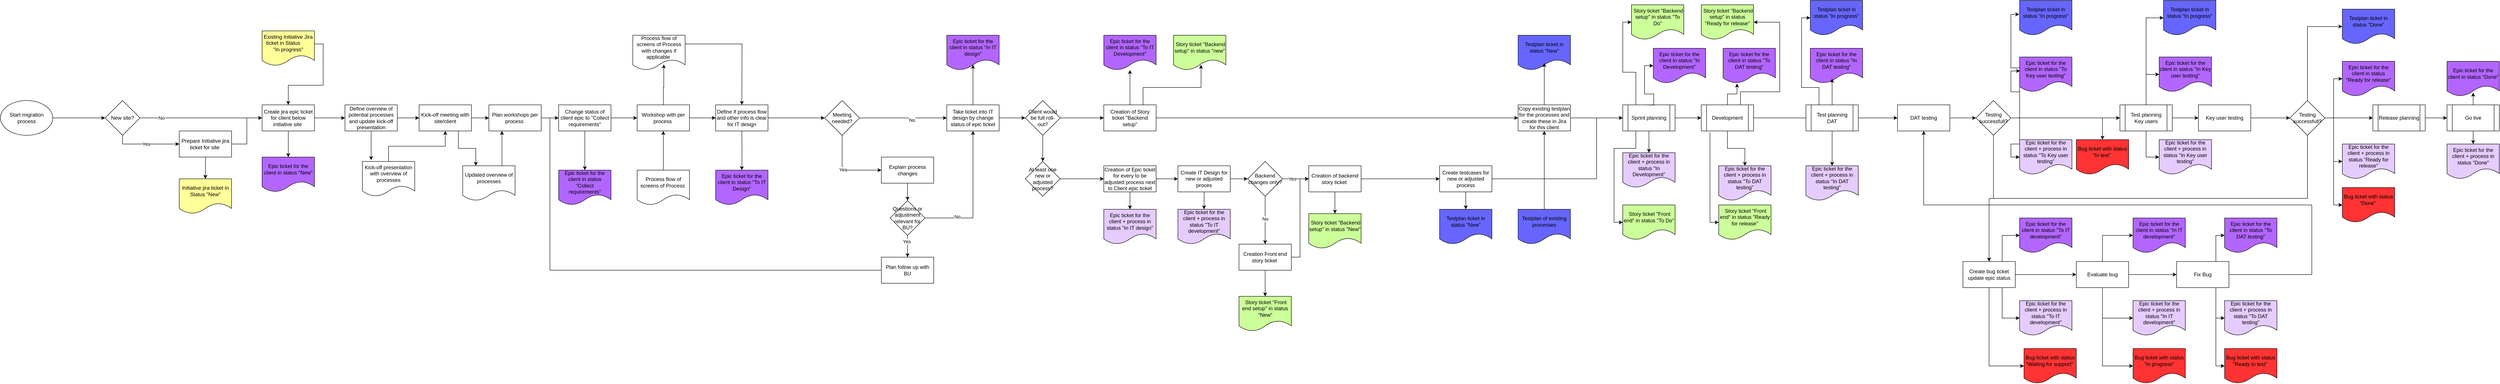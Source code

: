 <mxfile version="26.0.11">
  <diagram name="Pagina-1" id="MSs8Dhvhf93qKQDW9ePJ">
    <mxGraphModel dx="34434" dy="738" grid="1" gridSize="10" guides="1" tooltips="1" connect="1" arrows="1" fold="1" page="1" pageScale="1" pageWidth="33000" pageHeight="46810" math="0" shadow="0">
      <root>
        <mxCell id="0" />
        <mxCell id="1" parent="0" />
        <mxCell id="JK_t3SRdudCWYbcd_Vwk-64" style="edgeStyle=orthogonalEdgeStyle;rounded=0;orthogonalLoop=1;jettySize=auto;html=1;exitX=0.75;exitY=1;exitDx=0;exitDy=0;entryX=0.25;entryY=0;entryDx=0;entryDy=0;" edge="1" parent="1" source="JK_t3SRdudCWYbcd_Vwk-1" target="JK_t3SRdudCWYbcd_Vwk-63">
          <mxGeometry relative="1" as="geometry" />
        </mxCell>
        <mxCell id="JK_t3SRdudCWYbcd_Vwk-66" style="edgeStyle=orthogonalEdgeStyle;rounded=0;orthogonalLoop=1;jettySize=auto;html=1;exitX=1;exitY=0.5;exitDx=0;exitDy=0;entryX=0;entryY=0.5;entryDx=0;entryDy=0;" edge="1" parent="1" source="JK_t3SRdudCWYbcd_Vwk-1" target="JK_t3SRdudCWYbcd_Vwk-62">
          <mxGeometry relative="1" as="geometry" />
        </mxCell>
        <mxCell id="JK_t3SRdudCWYbcd_Vwk-1" value="Kick-off meeting with site/client" style="rounded=0;whiteSpace=wrap;html=1;" vertex="1" parent="1">
          <mxGeometry x="440" y="290" width="120" height="60" as="geometry" />
        </mxCell>
        <mxCell id="JK_t3SRdudCWYbcd_Vwk-15" style="edgeStyle=orthogonalEdgeStyle;rounded=0;orthogonalLoop=1;jettySize=auto;html=1;exitX=0.5;exitY=0;exitDx=0;exitDy=0;" edge="1" parent="1" source="JK_t3SRdudCWYbcd_Vwk-2" target="JK_t3SRdudCWYbcd_Vwk-1">
          <mxGeometry relative="1" as="geometry" />
        </mxCell>
        <mxCell id="JK_t3SRdudCWYbcd_Vwk-2" value="Kick-off presentation with overview of processes" style="shape=document;whiteSpace=wrap;html=1;boundedLbl=1;" vertex="1" parent="1">
          <mxGeometry x="310" y="420" width="120" height="80" as="geometry" />
        </mxCell>
        <mxCell id="JK_t3SRdudCWYbcd_Vwk-78" style="edgeStyle=orthogonalEdgeStyle;rounded=0;orthogonalLoop=1;jettySize=auto;html=1;exitX=1;exitY=0.5;exitDx=0;exitDy=0;entryX=0;entryY=0.5;entryDx=0;entryDy=0;" edge="1" parent="1" source="JK_t3SRdudCWYbcd_Vwk-8">
          <mxGeometry relative="1" as="geometry">
            <mxPoint x="1120" y="320" as="targetPoint" />
          </mxGeometry>
        </mxCell>
        <mxCell id="JK_t3SRdudCWYbcd_Vwk-8" value="Workshop with per process&amp;nbsp;" style="rounded=0;whiteSpace=wrap;html=1;" vertex="1" parent="1">
          <mxGeometry x="940" y="290" width="120" height="60" as="geometry" />
        </mxCell>
        <mxCell id="JK_t3SRdudCWYbcd_Vwk-16" style="edgeStyle=orthogonalEdgeStyle;rounded=0;orthogonalLoop=1;jettySize=auto;html=1;exitX=0.5;exitY=0;exitDx=0;exitDy=0;entryX=0.5;entryY=1;entryDx=0;entryDy=0;" edge="1" parent="1" source="JK_t3SRdudCWYbcd_Vwk-13" target="JK_t3SRdudCWYbcd_Vwk-8">
          <mxGeometry relative="1" as="geometry">
            <mxPoint x="1040" y="450" as="targetPoint" />
          </mxGeometry>
        </mxCell>
        <mxCell id="JK_t3SRdudCWYbcd_Vwk-13" value="Process flow of screens of Process&amp;nbsp;" style="shape=document;whiteSpace=wrap;html=1;boundedLbl=1;" vertex="1" parent="1">
          <mxGeometry x="940" y="440" width="120" height="80" as="geometry" />
        </mxCell>
        <mxCell id="JK_t3SRdudCWYbcd_Vwk-269" value="" style="edgeStyle=orthogonalEdgeStyle;rounded=0;orthogonalLoop=1;jettySize=auto;html=1;" edge="1" parent="1" source="JK_t3SRdudCWYbcd_Vwk-18">
          <mxGeometry relative="1" as="geometry">
            <mxPoint x="-50" y="380" as="targetPoint" />
          </mxGeometry>
        </mxCell>
        <mxCell id="JK_t3SRdudCWYbcd_Vwk-271" value="" style="edgeStyle=orthogonalEdgeStyle;rounded=0;orthogonalLoop=1;jettySize=auto;html=1;" edge="1" parent="1" source="JK_t3SRdudCWYbcd_Vwk-18">
          <mxGeometry relative="1" as="geometry">
            <mxPoint x="-50" y="380" as="targetPoint" />
          </mxGeometry>
        </mxCell>
        <mxCell id="JK_t3SRdudCWYbcd_Vwk-21" style="edgeStyle=orthogonalEdgeStyle;rounded=0;orthogonalLoop=1;jettySize=auto;html=1;exitX=0.5;exitY=1;exitDx=0;exitDy=0;entryX=0.5;entryY=0;entryDx=0;entryDy=0;" edge="1" parent="1" source="JK_t3SRdudCWYbcd_Vwk-20" target="JK_t3SRdudCWYbcd_Vwk-18">
          <mxGeometry relative="1" as="geometry" />
        </mxCell>
        <mxCell id="JK_t3SRdudCWYbcd_Vwk-59" style="edgeStyle=orthogonalEdgeStyle;rounded=0;orthogonalLoop=1;jettySize=auto;html=1;exitX=1;exitY=0.5;exitDx=0;exitDy=0;entryX=0;entryY=0.5;entryDx=0;entryDy=0;" edge="1" parent="1" source="JK_t3SRdudCWYbcd_Vwk-20" target="JK_t3SRdudCWYbcd_Vwk-50">
          <mxGeometry relative="1" as="geometry" />
        </mxCell>
        <mxCell id="JK_t3SRdudCWYbcd_Vwk-20" value="Prepare Initiative jira ticket for site&amp;nbsp;" style="rounded=0;whiteSpace=wrap;html=1;" vertex="1" parent="1">
          <mxGeometry x="-110" y="350" width="120" height="60" as="geometry" />
        </mxCell>
        <mxCell id="JK_t3SRdudCWYbcd_Vwk-28" value="" style="edgeStyle=orthogonalEdgeStyle;rounded=0;orthogonalLoop=1;jettySize=auto;html=1;exitX=0.5;exitY=1;exitDx=0;exitDy=0;" edge="1" parent="1" source="JK_t3SRdudCWYbcd_Vwk-22" target="JK_t3SRdudCWYbcd_Vwk-20">
          <mxGeometry relative="1" as="geometry" />
        </mxCell>
        <mxCell id="JK_t3SRdudCWYbcd_Vwk-30" value="Yes" style="edgeLabel;html=1;align=center;verticalAlign=middle;resizable=0;points=[];" vertex="1" connectable="0" parent="JK_t3SRdudCWYbcd_Vwk-28">
          <mxGeometry x="-0.022" relative="1" as="geometry">
            <mxPoint as="offset" />
          </mxGeometry>
        </mxCell>
        <mxCell id="JK_t3SRdudCWYbcd_Vwk-22" value="New site?" style="rhombus;whiteSpace=wrap;html=1;" vertex="1" parent="1">
          <mxGeometry x="-280" y="280" width="80" height="80" as="geometry" />
        </mxCell>
        <mxCell id="JK_t3SRdudCWYbcd_Vwk-43" style="edgeStyle=orthogonalEdgeStyle;rounded=0;orthogonalLoop=1;jettySize=auto;html=1;exitX=1;exitY=0.5;exitDx=0;exitDy=0;entryX=0;entryY=0.5;entryDx=0;entryDy=0;" edge="1" parent="1" source="JK_t3SRdudCWYbcd_Vwk-27" target="JK_t3SRdudCWYbcd_Vwk-22">
          <mxGeometry relative="1" as="geometry" />
        </mxCell>
        <mxCell id="JK_t3SRdudCWYbcd_Vwk-27" value="Start migration process" style="ellipse;whiteSpace=wrap;html=1;" vertex="1" parent="1">
          <mxGeometry x="-520" y="280" width="120" height="80" as="geometry" />
        </mxCell>
        <mxCell id="JK_t3SRdudCWYbcd_Vwk-77" style="edgeStyle=orthogonalEdgeStyle;rounded=0;orthogonalLoop=1;jettySize=auto;html=1;exitX=1;exitY=0.25;exitDx=0;exitDy=0;entryX=0.5;entryY=0;entryDx=0;entryDy=0;" edge="1" parent="1" source="JK_t3SRdudCWYbcd_Vwk-47">
          <mxGeometry relative="1" as="geometry">
            <mxPoint x="1180" y="290" as="targetPoint" />
          </mxGeometry>
        </mxCell>
        <mxCell id="JK_t3SRdudCWYbcd_Vwk-47" value="Process flow of screens of Process with changes if applicable&amp;nbsp;" style="shape=document;whiteSpace=wrap;html=1;boundedLbl=1;" vertex="1" parent="1">
          <mxGeometry x="930" y="130" width="120" height="80" as="geometry" />
        </mxCell>
        <mxCell id="JK_t3SRdudCWYbcd_Vwk-49" style="edgeStyle=orthogonalEdgeStyle;rounded=0;orthogonalLoop=1;jettySize=auto;html=1;exitX=0.5;exitY=0;exitDx=0;exitDy=0;entryX=0.592;entryY=0.838;entryDx=0;entryDy=0;entryPerimeter=0;" edge="1" parent="1" source="JK_t3SRdudCWYbcd_Vwk-8" target="JK_t3SRdudCWYbcd_Vwk-47">
          <mxGeometry relative="1" as="geometry" />
        </mxCell>
        <mxCell id="JK_t3SRdudCWYbcd_Vwk-60" style="edgeStyle=orthogonalEdgeStyle;rounded=0;orthogonalLoop=1;jettySize=auto;html=1;exitX=1;exitY=0.5;exitDx=0;exitDy=0;entryX=0;entryY=0.5;entryDx=0;entryDy=0;" edge="1" parent="1" source="JK_t3SRdudCWYbcd_Vwk-50" target="JK_t3SRdudCWYbcd_Vwk-38">
          <mxGeometry relative="1" as="geometry" />
        </mxCell>
        <mxCell id="JK_t3SRdudCWYbcd_Vwk-50" value="Create jira epic ticket for client below initiative site&amp;nbsp;" style="rounded=0;whiteSpace=wrap;html=1;" vertex="1" parent="1">
          <mxGeometry x="80" y="290" width="120" height="60" as="geometry" />
        </mxCell>
        <mxCell id="JK_t3SRdudCWYbcd_Vwk-53" value="" style="edgeStyle=orthogonalEdgeStyle;rounded=0;orthogonalLoop=1;jettySize=auto;html=1;exitX=1;exitY=0.5;exitDx=0;exitDy=0;" edge="1" parent="1" source="JK_t3SRdudCWYbcd_Vwk-22">
          <mxGeometry relative="1" as="geometry">
            <mxPoint x="-240" y="280" as="sourcePoint" />
            <mxPoint x="80" y="320" as="targetPoint" />
            <Array as="points" />
          </mxGeometry>
        </mxCell>
        <mxCell id="JK_t3SRdudCWYbcd_Vwk-54" value="No" style="edgeLabel;html=1;align=center;verticalAlign=middle;resizable=0;points=[];" vertex="1" connectable="0" parent="JK_t3SRdudCWYbcd_Vwk-53">
          <mxGeometry x="-0.649" relative="1" as="geometry">
            <mxPoint as="offset" />
          </mxGeometry>
        </mxCell>
        <mxCell id="JK_t3SRdudCWYbcd_Vwk-55" style="edgeStyle=orthogonalEdgeStyle;rounded=0;orthogonalLoop=1;jettySize=auto;html=1;exitX=0.5;exitY=1;exitDx=0;exitDy=0;" edge="1" parent="1" source="JK_t3SRdudCWYbcd_Vwk-38">
          <mxGeometry relative="1" as="geometry">
            <mxPoint x="330" y="417" as="targetPoint" />
          </mxGeometry>
        </mxCell>
        <mxCell id="JK_t3SRdudCWYbcd_Vwk-61" style="edgeStyle=orthogonalEdgeStyle;rounded=0;orthogonalLoop=1;jettySize=auto;html=1;exitX=1;exitY=0.5;exitDx=0;exitDy=0;entryX=0;entryY=0.5;entryDx=0;entryDy=0;" edge="1" parent="1" source="JK_t3SRdudCWYbcd_Vwk-38" target="JK_t3SRdudCWYbcd_Vwk-1">
          <mxGeometry relative="1" as="geometry" />
        </mxCell>
        <mxCell id="JK_t3SRdudCWYbcd_Vwk-38" value="Define overview of potential processes and update kick-off presentation" style="rounded=0;whiteSpace=wrap;html=1;" vertex="1" parent="1">
          <mxGeometry x="270" y="290" width="120" height="60" as="geometry" />
        </mxCell>
        <mxCell id="JK_t3SRdudCWYbcd_Vwk-67" style="edgeStyle=orthogonalEdgeStyle;rounded=0;orthogonalLoop=1;jettySize=auto;html=1;exitX=1;exitY=0.5;exitDx=0;exitDy=0;entryX=0;entryY=0.5;entryDx=0;entryDy=0;" edge="1" parent="1" source="JK_t3SRdudCWYbcd_Vwk-62" target="JK_t3SRdudCWYbcd_Vwk-8">
          <mxGeometry relative="1" as="geometry" />
        </mxCell>
        <mxCell id="JK_t3SRdudCWYbcd_Vwk-62" value="Plan workshops per process&amp;nbsp;" style="rounded=0;whiteSpace=wrap;html=1;" vertex="1" parent="1">
          <mxGeometry x="600" y="290" width="120" height="60" as="geometry" />
        </mxCell>
        <mxCell id="JK_t3SRdudCWYbcd_Vwk-65" style="edgeStyle=orthogonalEdgeStyle;rounded=0;orthogonalLoop=1;jettySize=auto;html=1;exitX=0.75;exitY=0;exitDx=0;exitDy=0;entryX=0.25;entryY=1;entryDx=0;entryDy=0;" edge="1" parent="1" source="JK_t3SRdudCWYbcd_Vwk-63" target="JK_t3SRdudCWYbcd_Vwk-62">
          <mxGeometry relative="1" as="geometry" />
        </mxCell>
        <mxCell id="JK_t3SRdudCWYbcd_Vwk-63" value="Updated overview of processes" style="shape=document;whiteSpace=wrap;html=1;boundedLbl=1;" vertex="1" parent="1">
          <mxGeometry x="540" y="430" width="120" height="80" as="geometry" />
        </mxCell>
        <mxCell id="JK_t3SRdudCWYbcd_Vwk-68" value="Change status of client epic to &quot;Collect&lt;br/&gt;requirements&quot;" style="rounded=0;whiteSpace=wrap;html=1;" vertex="1" parent="1">
          <mxGeometry x="760" y="290" width="120" height="60" as="geometry" />
        </mxCell>
        <mxCell id="JK_t3SRdudCWYbcd_Vwk-87" style="edgeStyle=orthogonalEdgeStyle;rounded=0;orthogonalLoop=1;jettySize=auto;html=1;exitX=1;exitY=0.5;exitDx=0;exitDy=0;entryX=0;entryY=0.5;entryDx=0;entryDy=0;" edge="1" parent="1" source="JK_t3SRdudCWYbcd_Vwk-83" target="JK_t3SRdudCWYbcd_Vwk-86">
          <mxGeometry relative="1" as="geometry" />
        </mxCell>
        <mxCell id="JK_t3SRdudCWYbcd_Vwk-83" value="Define if process flow and other info is clear for IT design" style="rounded=0;whiteSpace=wrap;html=1;" vertex="1" parent="1">
          <mxGeometry x="1120" y="290" width="120" height="60" as="geometry" />
        </mxCell>
        <mxCell id="JK_t3SRdudCWYbcd_Vwk-89" style="edgeStyle=orthogonalEdgeStyle;rounded=0;orthogonalLoop=1;jettySize=auto;html=1;entryX=0;entryY=0.5;entryDx=0;entryDy=0;exitX=0.5;exitY=1;exitDx=0;exitDy=0;" edge="1" parent="1" source="JK_t3SRdudCWYbcd_Vwk-86" target="JK_t3SRdudCWYbcd_Vwk-88">
          <mxGeometry relative="1" as="geometry">
            <mxPoint x="1320" y="420" as="sourcePoint" />
          </mxGeometry>
        </mxCell>
        <mxCell id="JK_t3SRdudCWYbcd_Vwk-90" value="Yes" style="edgeLabel;html=1;align=center;verticalAlign=middle;resizable=0;points=[];" vertex="1" connectable="0" parent="JK_t3SRdudCWYbcd_Vwk-89">
          <mxGeometry x="-0.04" y="1" relative="1" as="geometry">
            <mxPoint as="offset" />
          </mxGeometry>
        </mxCell>
        <mxCell id="JK_t3SRdudCWYbcd_Vwk-92" style="edgeStyle=orthogonalEdgeStyle;rounded=0;orthogonalLoop=1;jettySize=auto;html=1;exitX=1;exitY=0.5;exitDx=0;exitDy=0;entryX=0;entryY=0.5;entryDx=0;entryDy=0;" edge="1" parent="1" source="JK_t3SRdudCWYbcd_Vwk-86" target="JK_t3SRdudCWYbcd_Vwk-91">
          <mxGeometry relative="1" as="geometry" />
        </mxCell>
        <mxCell id="JK_t3SRdudCWYbcd_Vwk-93" value="No" style="edgeLabel;html=1;align=center;verticalAlign=middle;resizable=0;points=[];" vertex="1" connectable="0" parent="JK_t3SRdudCWYbcd_Vwk-92">
          <mxGeometry x="0.2" y="-5" relative="1" as="geometry">
            <mxPoint as="offset" />
          </mxGeometry>
        </mxCell>
        <mxCell id="JK_t3SRdudCWYbcd_Vwk-86" value="Meeting needed?" style="rhombus;whiteSpace=wrap;html=1;" vertex="1" parent="1">
          <mxGeometry x="1370" y="280" width="80" height="80" as="geometry" />
        </mxCell>
        <mxCell id="JK_t3SRdudCWYbcd_Vwk-94" style="edgeStyle=orthogonalEdgeStyle;rounded=0;orthogonalLoop=1;jettySize=auto;html=1;exitX=1;exitY=0.5;exitDx=0;exitDy=0;entryX=0.5;entryY=1;entryDx=0;entryDy=0;" edge="1" parent="1" source="JK_t3SRdudCWYbcd_Vwk-114" target="JK_t3SRdudCWYbcd_Vwk-91">
          <mxGeometry relative="1" as="geometry" />
        </mxCell>
        <mxCell id="JK_t3SRdudCWYbcd_Vwk-116" value="No" style="edgeLabel;html=1;align=center;verticalAlign=middle;resizable=0;points=[];" vertex="1" connectable="0" parent="JK_t3SRdudCWYbcd_Vwk-94">
          <mxGeometry x="-0.523" y="3" relative="1" as="geometry">
            <mxPoint as="offset" />
          </mxGeometry>
        </mxCell>
        <mxCell id="JK_t3SRdudCWYbcd_Vwk-115" style="edgeStyle=orthogonalEdgeStyle;rounded=0;orthogonalLoop=1;jettySize=auto;html=1;exitX=0.5;exitY=1;exitDx=0;exitDy=0;entryX=0.5;entryY=0;entryDx=0;entryDy=0;" edge="1" parent="1" source="JK_t3SRdudCWYbcd_Vwk-88" target="JK_t3SRdudCWYbcd_Vwk-114">
          <mxGeometry relative="1" as="geometry" />
        </mxCell>
        <mxCell id="JK_t3SRdudCWYbcd_Vwk-88" value="Explain process changes" style="rounded=0;whiteSpace=wrap;html=1;" vertex="1" parent="1">
          <mxGeometry x="1500" y="410" width="120" height="60" as="geometry" />
        </mxCell>
        <mxCell id="JK_t3SRdudCWYbcd_Vwk-99" style="edgeStyle=orthogonalEdgeStyle;rounded=0;orthogonalLoop=1;jettySize=auto;html=1;exitX=1;exitY=0.5;exitDx=0;exitDy=0;entryX=0;entryY=0.5;entryDx=0;entryDy=0;" edge="1" parent="1" source="JK_t3SRdudCWYbcd_Vwk-91" target="JK_t3SRdudCWYbcd_Vwk-98">
          <mxGeometry relative="1" as="geometry" />
        </mxCell>
        <mxCell id="JK_t3SRdudCWYbcd_Vwk-91" value="Take ticket into IT design by change status of epic ticket" style="rounded=0;whiteSpace=wrap;html=1;" vertex="1" parent="1">
          <mxGeometry x="1650" y="290" width="120" height="60" as="geometry" />
        </mxCell>
        <mxCell id="JK_t3SRdudCWYbcd_Vwk-101" style="edgeStyle=orthogonalEdgeStyle;rounded=0;orthogonalLoop=1;jettySize=auto;html=1;exitX=1;exitY=0.5;exitDx=0;exitDy=0;entryX=0;entryY=0.5;entryDx=0;entryDy=0;" edge="1" parent="1" source="JK_t3SRdudCWYbcd_Vwk-98" target="JK_t3SRdudCWYbcd_Vwk-100">
          <mxGeometry relative="1" as="geometry" />
        </mxCell>
        <mxCell id="JK_t3SRdudCWYbcd_Vwk-107" style="edgeStyle=orthogonalEdgeStyle;rounded=0;orthogonalLoop=1;jettySize=auto;html=1;exitX=0.5;exitY=1;exitDx=0;exitDy=0;entryX=0.5;entryY=0;entryDx=0;entryDy=0;" edge="1" parent="1" source="JK_t3SRdudCWYbcd_Vwk-98" target="JK_t3SRdudCWYbcd_Vwk-106">
          <mxGeometry relative="1" as="geometry" />
        </mxCell>
        <mxCell id="JK_t3SRdudCWYbcd_Vwk-98" value="Client would be full roll-out?" style="rhombus;whiteSpace=wrap;html=1;" vertex="1" parent="1">
          <mxGeometry x="1830" y="280" width="80" height="80" as="geometry" />
        </mxCell>
        <mxCell id="JK_t3SRdudCWYbcd_Vwk-124" style="edgeStyle=orthogonalEdgeStyle;rounded=0;orthogonalLoop=1;jettySize=auto;html=1;exitX=1;exitY=0.5;exitDx=0;exitDy=0;entryX=0;entryY=0.5;entryDx=0;entryDy=0;" edge="1" parent="1" source="JK_t3SRdudCWYbcd_Vwk-100" target="JK_t3SRdudCWYbcd_Vwk-123">
          <mxGeometry relative="1" as="geometry" />
        </mxCell>
        <mxCell id="JK_t3SRdudCWYbcd_Vwk-100" value="Creation of Story ticket &quot;Backend setup&quot;" style="rounded=0;whiteSpace=wrap;html=1;" vertex="1" parent="1">
          <mxGeometry x="2010" y="290" width="120" height="60" as="geometry" />
        </mxCell>
        <mxCell id="JK_t3SRdudCWYbcd_Vwk-111" style="edgeStyle=orthogonalEdgeStyle;rounded=0;orthogonalLoop=1;jettySize=auto;html=1;exitX=1;exitY=0.5;exitDx=0;exitDy=0;entryX=0;entryY=0.5;entryDx=0;entryDy=0;" edge="1" parent="1" source="JK_t3SRdudCWYbcd_Vwk-106" target="JK_t3SRdudCWYbcd_Vwk-108">
          <mxGeometry relative="1" as="geometry" />
        </mxCell>
        <mxCell id="JK_t3SRdudCWYbcd_Vwk-106" value="At least one new or adjusted process?" style="rhombus;whiteSpace=wrap;html=1;" vertex="1" parent="1">
          <mxGeometry x="1830" y="420" width="80" height="80" as="geometry" />
        </mxCell>
        <mxCell id="JK_t3SRdudCWYbcd_Vwk-137" style="edgeStyle=orthogonalEdgeStyle;rounded=0;orthogonalLoop=1;jettySize=auto;html=1;exitX=1;exitY=0.5;exitDx=0;exitDy=0;entryX=0;entryY=0.5;entryDx=0;entryDy=0;" edge="1" parent="1" source="JK_t3SRdudCWYbcd_Vwk-108" target="JK_t3SRdudCWYbcd_Vwk-136">
          <mxGeometry relative="1" as="geometry" />
        </mxCell>
        <mxCell id="JK_t3SRdudCWYbcd_Vwk-108" value="Creation of Epic ticket for every to be adjusted process next to Client epic ticket" style="rounded=0;whiteSpace=wrap;html=1;" vertex="1" parent="1">
          <mxGeometry x="2010" y="430" width="120" height="60" as="geometry" />
        </mxCell>
        <mxCell id="JK_t3SRdudCWYbcd_Vwk-120" style="edgeStyle=orthogonalEdgeStyle;rounded=0;orthogonalLoop=1;jettySize=auto;html=1;exitX=0.5;exitY=1;exitDx=0;exitDy=0;entryX=0.5;entryY=0;entryDx=0;entryDy=0;" edge="1" parent="1" source="JK_t3SRdudCWYbcd_Vwk-114" target="JK_t3SRdudCWYbcd_Vwk-119">
          <mxGeometry relative="1" as="geometry" />
        </mxCell>
        <mxCell id="JK_t3SRdudCWYbcd_Vwk-121" value="Yes" style="edgeLabel;html=1;align=center;verticalAlign=middle;resizable=0;points=[];" vertex="1" connectable="0" parent="JK_t3SRdudCWYbcd_Vwk-120">
          <mxGeometry x="-0.44" y="-2" relative="1" as="geometry">
            <mxPoint as="offset" />
          </mxGeometry>
        </mxCell>
        <mxCell id="JK_t3SRdudCWYbcd_Vwk-114" value="Questions or adjustment relevant for BU?" style="rhombus;whiteSpace=wrap;html=1;" vertex="1" parent="1">
          <mxGeometry x="1520" y="510" width="80" height="80" as="geometry" />
        </mxCell>
        <mxCell id="JK_t3SRdudCWYbcd_Vwk-122" style="edgeStyle=orthogonalEdgeStyle;rounded=0;orthogonalLoop=1;jettySize=auto;html=1;exitX=0;exitY=0.5;exitDx=0;exitDy=0;entryX=0;entryY=0.5;entryDx=0;entryDy=0;" edge="1" parent="1" source="JK_t3SRdudCWYbcd_Vwk-119" target="JK_t3SRdudCWYbcd_Vwk-68">
          <mxGeometry relative="1" as="geometry" />
        </mxCell>
        <mxCell id="JK_t3SRdudCWYbcd_Vwk-119" value="Plan follow up with BU" style="rounded=0;whiteSpace=wrap;html=1;" vertex="1" parent="1">
          <mxGeometry x="1500" y="640" width="120" height="60" as="geometry" />
        </mxCell>
        <mxCell id="JK_t3SRdudCWYbcd_Vwk-131" style="edgeStyle=orthogonalEdgeStyle;rounded=0;orthogonalLoop=1;jettySize=auto;html=1;exitX=1;exitY=0.5;exitDx=0;exitDy=0;entryX=0;entryY=0.5;entryDx=0;entryDy=0;" edge="1" parent="1" source="JK_t3SRdudCWYbcd_Vwk-123" target="JK_t3SRdudCWYbcd_Vwk-130">
          <mxGeometry relative="1" as="geometry" />
        </mxCell>
        <mxCell id="JK_t3SRdudCWYbcd_Vwk-123" value="Copy existing testplan for the processes and create these in Jira for this client" style="rounded=0;whiteSpace=wrap;html=1;" vertex="1" parent="1">
          <mxGeometry x="2960" y="290" width="120" height="60" as="geometry" />
        </mxCell>
        <mxCell id="JK_t3SRdudCWYbcd_Vwk-167" style="edgeStyle=orthogonalEdgeStyle;rounded=0;orthogonalLoop=1;jettySize=auto;html=1;exitX=1;exitY=0.5;exitDx=0;exitDy=0;entryX=0;entryY=0.5;entryDx=0;entryDy=0;" edge="1" parent="1" source="JK_t3SRdudCWYbcd_Vwk-130" target="JK_t3SRdudCWYbcd_Vwk-151">
          <mxGeometry relative="1" as="geometry" />
        </mxCell>
        <mxCell id="JK_t3SRdudCWYbcd_Vwk-130" value="Sprint planning" style="shape=process;whiteSpace=wrap;html=1;backgroundOutline=1;" vertex="1" parent="1">
          <mxGeometry x="3200" y="290" width="120" height="60" as="geometry" />
        </mxCell>
        <mxCell id="JK_t3SRdudCWYbcd_Vwk-169" style="edgeStyle=orthogonalEdgeStyle;rounded=0;orthogonalLoop=1;jettySize=auto;html=1;exitX=1;exitY=0.5;exitDx=0;exitDy=0;entryX=0;entryY=0.5;entryDx=0;entryDy=0;" edge="1" parent="1" source="JK_t3SRdudCWYbcd_Vwk-136" target="JK_t3SRdudCWYbcd_Vwk-168">
          <mxGeometry relative="1" as="geometry" />
        </mxCell>
        <mxCell id="JK_t3SRdudCWYbcd_Vwk-136" value="Create IT Design for new or adjusted proces" style="rounded=0;whiteSpace=wrap;html=1;" vertex="1" parent="1">
          <mxGeometry x="2180" y="430" width="120" height="60" as="geometry" />
        </mxCell>
        <mxCell id="JK_t3SRdudCWYbcd_Vwk-184" style="edgeStyle=orthogonalEdgeStyle;rounded=0;orthogonalLoop=1;jettySize=auto;html=1;exitX=1;exitY=0.5;exitDx=0;exitDy=0;entryX=0;entryY=0.5;entryDx=0;entryDy=0;" edge="1" parent="1" source="JK_t3SRdudCWYbcd_Vwk-142" target="JK_t3SRdudCWYbcd_Vwk-130">
          <mxGeometry relative="1" as="geometry">
            <Array as="points">
              <mxPoint x="3140" y="460" />
              <mxPoint x="3140" y="320" />
            </Array>
          </mxGeometry>
        </mxCell>
        <mxCell id="JK_t3SRdudCWYbcd_Vwk-142" value="Create testcases for new or adjusted process" style="rounded=0;whiteSpace=wrap;html=1;" vertex="1" parent="1">
          <mxGeometry x="2780" y="430" width="120" height="60" as="geometry" />
        </mxCell>
        <mxCell id="JK_t3SRdudCWYbcd_Vwk-158" style="edgeStyle=orthogonalEdgeStyle;rounded=0;orthogonalLoop=1;jettySize=auto;html=1;exitX=1;exitY=0.5;exitDx=0;exitDy=0;entryX=0;entryY=0.5;entryDx=0;entryDy=0;" edge="1" parent="1" source="JK_t3SRdudCWYbcd_Vwk-151" target="JK_t3SRdudCWYbcd_Vwk-157">
          <mxGeometry relative="1" as="geometry" />
        </mxCell>
        <mxCell id="JK_t3SRdudCWYbcd_Vwk-151" value="Development" style="shape=process;whiteSpace=wrap;html=1;backgroundOutline=1;" vertex="1" parent="1">
          <mxGeometry x="3380" y="290" width="120" height="60" as="geometry" />
        </mxCell>
        <mxCell id="JK_t3SRdudCWYbcd_Vwk-200" style="edgeStyle=orthogonalEdgeStyle;rounded=0;orthogonalLoop=1;jettySize=auto;html=1;exitX=1;exitY=0.5;exitDx=0;exitDy=0;entryX=0;entryY=0.5;entryDx=0;entryDy=0;" edge="1" parent="1" source="JK_t3SRdudCWYbcd_Vwk-157" target="JK_t3SRdudCWYbcd_Vwk-199">
          <mxGeometry relative="1" as="geometry" />
        </mxCell>
        <mxCell id="JK_t3SRdudCWYbcd_Vwk-157" value="DAT testing" style="rounded=0;whiteSpace=wrap;html=1;" vertex="1" parent="1">
          <mxGeometry x="3830" y="290" width="120" height="60" as="geometry" />
        </mxCell>
        <mxCell id="JK_t3SRdudCWYbcd_Vwk-165" style="edgeStyle=orthogonalEdgeStyle;rounded=0;orthogonalLoop=1;jettySize=auto;html=1;exitX=1;exitY=0.5;exitDx=0;exitDy=0;" edge="1" parent="1" source="JK_t3SRdudCWYbcd_Vwk-163" target="JK_t3SRdudCWYbcd_Vwk-142">
          <mxGeometry relative="1" as="geometry" />
        </mxCell>
        <mxCell id="JK_t3SRdudCWYbcd_Vwk-163" value="Creation of backend story ticket&amp;nbsp;" style="rounded=0;whiteSpace=wrap;html=1;" vertex="1" parent="1">
          <mxGeometry x="2480" y="430" width="120" height="60" as="geometry" />
        </mxCell>
        <mxCell id="JK_t3SRdudCWYbcd_Vwk-170" style="edgeStyle=orthogonalEdgeStyle;rounded=0;orthogonalLoop=1;jettySize=auto;html=1;exitX=1;exitY=0.5;exitDx=0;exitDy=0;" edge="1" parent="1" source="JK_t3SRdudCWYbcd_Vwk-168" target="JK_t3SRdudCWYbcd_Vwk-163">
          <mxGeometry relative="1" as="geometry" />
        </mxCell>
        <mxCell id="JK_t3SRdudCWYbcd_Vwk-172" value="Yes" style="edgeLabel;html=1;align=center;verticalAlign=middle;resizable=0;points=[];" vertex="1" connectable="0" parent="JK_t3SRdudCWYbcd_Vwk-170">
          <mxGeometry x="-0.267" relative="1" as="geometry">
            <mxPoint as="offset" />
          </mxGeometry>
        </mxCell>
        <mxCell id="JK_t3SRdudCWYbcd_Vwk-180" style="edgeStyle=orthogonalEdgeStyle;rounded=0;orthogonalLoop=1;jettySize=auto;html=1;exitX=0.5;exitY=1;exitDx=0;exitDy=0;entryX=0.5;entryY=0;entryDx=0;entryDy=0;" edge="1" parent="1" source="JK_t3SRdudCWYbcd_Vwk-168" target="JK_t3SRdudCWYbcd_Vwk-174">
          <mxGeometry relative="1" as="geometry" />
        </mxCell>
        <mxCell id="JK_t3SRdudCWYbcd_Vwk-181" value="No" style="edgeLabel;html=1;align=center;verticalAlign=middle;resizable=0;points=[];" vertex="1" connectable="0" parent="JK_t3SRdudCWYbcd_Vwk-180">
          <mxGeometry x="-0.057" relative="1" as="geometry">
            <mxPoint as="offset" />
          </mxGeometry>
        </mxCell>
        <mxCell id="JK_t3SRdudCWYbcd_Vwk-168" value="Backend changes only?" style="rhombus;whiteSpace=wrap;html=1;" vertex="1" parent="1">
          <mxGeometry x="2340" y="420" width="80" height="80" as="geometry" />
        </mxCell>
        <mxCell id="JK_t3SRdudCWYbcd_Vwk-183" style="edgeStyle=orthogonalEdgeStyle;rounded=0;orthogonalLoop=1;jettySize=auto;html=1;exitX=1;exitY=0.5;exitDx=0;exitDy=0;entryX=0;entryY=0.5;entryDx=0;entryDy=0;" edge="1" parent="1" source="JK_t3SRdudCWYbcd_Vwk-174" target="JK_t3SRdudCWYbcd_Vwk-163">
          <mxGeometry relative="1" as="geometry" />
        </mxCell>
        <mxCell id="JK_t3SRdudCWYbcd_Vwk-174" value="Creation Front end story ticket&amp;nbsp;" style="rounded=0;whiteSpace=wrap;html=1;" vertex="1" parent="1">
          <mxGeometry x="2320" y="610" width="120" height="60" as="geometry" />
        </mxCell>
        <mxCell id="JK_t3SRdudCWYbcd_Vwk-191" value="Test planning DAT" style="shape=process;whiteSpace=wrap;html=1;backgroundOutline=1;" vertex="1" parent="1">
          <mxGeometry x="3620" y="290" width="120" height="60" as="geometry" />
        </mxCell>
        <mxCell id="JK_t3SRdudCWYbcd_Vwk-207" style="edgeStyle=orthogonalEdgeStyle;rounded=0;orthogonalLoop=1;jettySize=auto;html=1;exitX=0.5;exitY=1;exitDx=0;exitDy=0;entryX=0.5;entryY=0;entryDx=0;entryDy=0;" edge="1" parent="1" source="JK_t3SRdudCWYbcd_Vwk-199" target="JK_t3SRdudCWYbcd_Vwk-206">
          <mxGeometry relative="1" as="geometry" />
        </mxCell>
        <mxCell id="JK_t3SRdudCWYbcd_Vwk-232" style="edgeStyle=orthogonalEdgeStyle;rounded=0;orthogonalLoop=1;jettySize=auto;html=1;exitX=1;exitY=0.5;exitDx=0;exitDy=0;entryX=0;entryY=0.5;entryDx=0;entryDy=0;" edge="1" parent="1" source="JK_t3SRdudCWYbcd_Vwk-199" target="JK_t3SRdudCWYbcd_Vwk-202">
          <mxGeometry relative="1" as="geometry" />
        </mxCell>
        <mxCell id="JK_t3SRdudCWYbcd_Vwk-199" value="Testing successfull?" style="rhombus;whiteSpace=wrap;html=1;" vertex="1" parent="1">
          <mxGeometry x="4010" y="280" width="80" height="80" as="geometry" />
        </mxCell>
        <mxCell id="JK_t3SRdudCWYbcd_Vwk-241" style="edgeStyle=orthogonalEdgeStyle;rounded=0;orthogonalLoop=1;jettySize=auto;html=1;exitX=1;exitY=0.5;exitDx=0;exitDy=0;entryX=0;entryY=0.5;entryDx=0;entryDy=0;" edge="1" parent="1" source="JK_t3SRdudCWYbcd_Vwk-202" target="JK_t3SRdudCWYbcd_Vwk-228">
          <mxGeometry relative="1" as="geometry" />
        </mxCell>
        <mxCell id="JK_t3SRdudCWYbcd_Vwk-202" value="Test planning Key users" style="shape=process;whiteSpace=wrap;html=1;backgroundOutline=1;" vertex="1" parent="1">
          <mxGeometry x="4340" y="290" width="120" height="60" as="geometry" />
        </mxCell>
        <mxCell id="JK_t3SRdudCWYbcd_Vwk-215" style="edgeStyle=orthogonalEdgeStyle;rounded=0;orthogonalLoop=1;jettySize=auto;html=1;exitX=1;exitY=0.5;exitDx=0;exitDy=0;entryX=0;entryY=0.5;entryDx=0;entryDy=0;" edge="1" parent="1" source="JK_t3SRdudCWYbcd_Vwk-206" target="JK_t3SRdudCWYbcd_Vwk-214">
          <mxGeometry relative="1" as="geometry" />
        </mxCell>
        <mxCell id="JK_t3SRdudCWYbcd_Vwk-206" value="Create bug ticket update epic status" style="rounded=0;whiteSpace=wrap;html=1;" vertex="1" parent="1">
          <mxGeometry x="3980" y="650" width="120" height="60" as="geometry" />
        </mxCell>
        <mxCell id="JK_t3SRdudCWYbcd_Vwk-221" style="edgeStyle=orthogonalEdgeStyle;rounded=0;orthogonalLoop=1;jettySize=auto;html=1;exitX=1;exitY=0.5;exitDx=0;exitDy=0;entryX=0;entryY=0.5;entryDx=0;entryDy=0;" edge="1" parent="1" source="JK_t3SRdudCWYbcd_Vwk-214" target="JK_t3SRdudCWYbcd_Vwk-220">
          <mxGeometry relative="1" as="geometry" />
        </mxCell>
        <mxCell id="JK_t3SRdudCWYbcd_Vwk-214" value="Evaluate bug" style="rounded=0;whiteSpace=wrap;html=1;" vertex="1" parent="1">
          <mxGeometry x="4240" y="650" width="120" height="60" as="geometry" />
        </mxCell>
        <mxCell id="JK_t3SRdudCWYbcd_Vwk-226" style="edgeStyle=orthogonalEdgeStyle;rounded=0;orthogonalLoop=1;jettySize=auto;html=1;exitX=1;exitY=0.5;exitDx=0;exitDy=0;entryX=0.5;entryY=1;entryDx=0;entryDy=0;" edge="1" parent="1" source="JK_t3SRdudCWYbcd_Vwk-220" target="JK_t3SRdudCWYbcd_Vwk-157">
          <mxGeometry relative="1" as="geometry">
            <Array as="points">
              <mxPoint x="4780" y="680" />
              <mxPoint x="4780" y="520" />
              <mxPoint x="3890" y="520" />
            </Array>
          </mxGeometry>
        </mxCell>
        <mxCell id="JK_t3SRdudCWYbcd_Vwk-220" value="Fix Bug" style="rounded=0;whiteSpace=wrap;html=1;" vertex="1" parent="1">
          <mxGeometry x="4470" y="650" width="120" height="60" as="geometry" />
        </mxCell>
        <mxCell id="JK_t3SRdudCWYbcd_Vwk-243" style="edgeStyle=orthogonalEdgeStyle;rounded=0;orthogonalLoop=1;jettySize=auto;html=1;exitX=1;exitY=0.5;exitDx=0;exitDy=0;" edge="1" parent="1" source="JK_t3SRdudCWYbcd_Vwk-228" target="JK_t3SRdudCWYbcd_Vwk-242">
          <mxGeometry relative="1" as="geometry" />
        </mxCell>
        <mxCell id="JK_t3SRdudCWYbcd_Vwk-228" value="Key user testing" style="rounded=0;whiteSpace=wrap;html=1;" vertex="1" parent="1">
          <mxGeometry x="4520" y="290" width="120" height="60" as="geometry" />
        </mxCell>
        <mxCell id="JK_t3SRdudCWYbcd_Vwk-245" style="edgeStyle=orthogonalEdgeStyle;rounded=0;orthogonalLoop=1;jettySize=auto;html=1;exitX=1;exitY=0.5;exitDx=0;exitDy=0;entryX=0;entryY=0.5;entryDx=0;entryDy=0;" edge="1" parent="1" source="JK_t3SRdudCWYbcd_Vwk-242" target="JK_t3SRdudCWYbcd_Vwk-244">
          <mxGeometry relative="1" as="geometry" />
        </mxCell>
        <mxCell id="JK_t3SRdudCWYbcd_Vwk-248" style="edgeStyle=orthogonalEdgeStyle;rounded=0;orthogonalLoop=1;jettySize=auto;html=1;exitX=0.5;exitY=1;exitDx=0;exitDy=0;entryX=0.5;entryY=0;entryDx=0;entryDy=0;" edge="1" parent="1" source="JK_t3SRdudCWYbcd_Vwk-242" target="JK_t3SRdudCWYbcd_Vwk-206">
          <mxGeometry relative="1" as="geometry" />
        </mxCell>
        <mxCell id="JK_t3SRdudCWYbcd_Vwk-242" value="Testing successfull?" style="rhombus;whiteSpace=wrap;html=1;" vertex="1" parent="1">
          <mxGeometry x="4730" y="280" width="80" height="80" as="geometry" />
        </mxCell>
        <mxCell id="JK_t3SRdudCWYbcd_Vwk-264" style="edgeStyle=orthogonalEdgeStyle;rounded=0;orthogonalLoop=1;jettySize=auto;html=1;exitX=1;exitY=0.5;exitDx=0;exitDy=0;" edge="1" parent="1" source="JK_t3SRdudCWYbcd_Vwk-244" target="JK_t3SRdudCWYbcd_Vwk-249">
          <mxGeometry relative="1" as="geometry" />
        </mxCell>
        <mxCell id="JK_t3SRdudCWYbcd_Vwk-244" value="Release planning" style="shape=process;whiteSpace=wrap;html=1;backgroundOutline=1;" vertex="1" parent="1">
          <mxGeometry x="4920" y="290" width="120" height="60" as="geometry" />
        </mxCell>
        <mxCell id="JK_t3SRdudCWYbcd_Vwk-249" value="Go live" style="shape=process;whiteSpace=wrap;html=1;backgroundOutline=1;" vertex="1" parent="1">
          <mxGeometry x="5090" y="290" width="120" height="60" as="geometry" />
        </mxCell>
        <mxCell id="JK_t3SRdudCWYbcd_Vwk-267" value="Initative" parent="0" />
        <mxCell id="JK_t3SRdudCWYbcd_Vwk-18" value="Initiative jira ticket in Status &quot;New&quot;" style="shape=document;whiteSpace=wrap;html=1;boundedLbl=1;fillColor=light-dark(#FFFF99,var(--ge-dark-color, #121212));" vertex="1" parent="JK_t3SRdudCWYbcd_Vwk-267">
          <mxGeometry x="-110" y="460" width="120" height="80" as="geometry" />
        </mxCell>
        <mxCell id="JK_t3SRdudCWYbcd_Vwk-272" value="" style="edgeStyle=orthogonalEdgeStyle;rounded=0;orthogonalLoop=1;jettySize=auto;html=1;" edge="1" parent="JK_t3SRdudCWYbcd_Vwk-267" source="JK_t3SRdudCWYbcd_Vwk-20" target="JK_t3SRdudCWYbcd_Vwk-18">
          <mxGeometry relative="1" as="geometry" />
        </mxCell>
        <mxCell id="JK_t3SRdudCWYbcd_Vwk-75" style="edgeStyle=orthogonalEdgeStyle;rounded=0;orthogonalLoop=1;jettySize=auto;html=1;exitX=1;exitY=0.75;exitDx=0;exitDy=0;entryX=0.5;entryY=0;entryDx=0;entryDy=0;" edge="1" parent="JK_t3SRdudCWYbcd_Vwk-267" source="JK_t3SRdudCWYbcd_Vwk-74" target="JK_t3SRdudCWYbcd_Vwk-50">
          <mxGeometry relative="1" as="geometry">
            <Array as="points">
              <mxPoint x="200" y="150" />
              <mxPoint x="220" y="150" />
              <mxPoint x="220" y="245" />
              <mxPoint x="140" y="245" />
            </Array>
          </mxGeometry>
        </mxCell>
        <mxCell id="JK_t3SRdudCWYbcd_Vwk-74" value="Existing Initiative Jira ticket in Status&amp;nbsp; &amp;nbsp; &amp;nbsp; &amp;nbsp; &quot;In progress&quot;" style="shape=document;whiteSpace=wrap;html=1;boundedLbl=1;fillColor=light-dark(#FFFF99,var(--ge-dark-color, #121212));" vertex="1" parent="JK_t3SRdudCWYbcd_Vwk-267">
          <mxGeometry x="80" y="120" width="120" height="80" as="geometry" />
        </mxCell>
        <mxCell id="JK_t3SRdudCWYbcd_Vwk-277" value="Epic" parent="0" />
        <mxCell id="JK_t3SRdudCWYbcd_Vwk-96" style="edgeStyle=orthogonalEdgeStyle;rounded=0;orthogonalLoop=1;jettySize=auto;html=1;exitX=0.5;exitY=0;exitDx=0;exitDy=0;entryX=0.5;entryY=0.85;entryDx=0;entryDy=0;entryPerimeter=0;" edge="1" parent="JK_t3SRdudCWYbcd_Vwk-277" source="JK_t3SRdudCWYbcd_Vwk-91" target="JK_t3SRdudCWYbcd_Vwk-95">
          <mxGeometry relative="1" as="geometry" />
        </mxCell>
        <mxCell id="JK_t3SRdudCWYbcd_Vwk-95" value="Epic ticket for the client in status &quot;In IT design&quot;" style="shape=document;whiteSpace=wrap;html=1;boundedLbl=1;fillColor=light-dark(#B266FF,var(--ge-dark-color, #121212));" vertex="1" parent="JK_t3SRdudCWYbcd_Vwk-277">
          <mxGeometry x="1650" y="130" width="120" height="80" as="geometry" />
        </mxCell>
        <mxCell id="JK_t3SRdudCWYbcd_Vwk-79" value="Epic ticket for the client in status &quot;To IT Design&quot;" style="shape=document;whiteSpace=wrap;html=1;boundedLbl=1;fillColor=light-dark(#B266FF,var(--ge-dark-color, #121212));" vertex="1" parent="JK_t3SRdudCWYbcd_Vwk-277">
          <mxGeometry x="1120" y="440" width="120" height="80" as="geometry" />
        </mxCell>
        <mxCell id="JK_t3SRdudCWYbcd_Vwk-80" style="edgeStyle=orthogonalEdgeStyle;rounded=0;orthogonalLoop=1;jettySize=auto;html=1;exitX=0.5;exitY=1;exitDx=0;exitDy=0;entryX=0.5;entryY=0;entryDx=0;entryDy=0;" edge="1" parent="JK_t3SRdudCWYbcd_Vwk-277" target="JK_t3SRdudCWYbcd_Vwk-79">
          <mxGeometry relative="1" as="geometry">
            <mxPoint x="1180" y="350" as="sourcePoint" />
          </mxGeometry>
        </mxCell>
        <mxCell id="JK_t3SRdudCWYbcd_Vwk-69" value="Epic ticket for the client in status &quot;Collect&lt;br&gt;requirements&quot;" style="shape=document;whiteSpace=wrap;html=1;boundedLbl=1;fillColor=light-dark(#B266FF,var(--ge-dark-color, #121212));" vertex="1" parent="JK_t3SRdudCWYbcd_Vwk-277">
          <mxGeometry x="760" y="440" width="120" height="80" as="geometry" />
        </mxCell>
        <mxCell id="JK_t3SRdudCWYbcd_Vwk-71" style="edgeStyle=orthogonalEdgeStyle;rounded=0;orthogonalLoop=1;jettySize=auto;html=1;exitX=0.5;exitY=1;exitDx=0;exitDy=0;entryX=0.5;entryY=0;entryDx=0;entryDy=0;" edge="1" parent="JK_t3SRdudCWYbcd_Vwk-277" source="JK_t3SRdudCWYbcd_Vwk-68" target="JK_t3SRdudCWYbcd_Vwk-69">
          <mxGeometry relative="1" as="geometry" />
        </mxCell>
        <mxCell id="JK_t3SRdudCWYbcd_Vwk-56" value="Epic ticket for the client in status &quot;New&quot;" style="shape=document;whiteSpace=wrap;html=1;boundedLbl=1;fillColor=light-dark(#B266FF,var(--ge-dark-color, #121212));" vertex="1" parent="JK_t3SRdudCWYbcd_Vwk-277">
          <mxGeometry x="80" y="410" width="120" height="80" as="geometry" />
        </mxCell>
        <mxCell id="JK_t3SRdudCWYbcd_Vwk-58" style="edgeStyle=orthogonalEdgeStyle;rounded=0;orthogonalLoop=1;jettySize=auto;html=1;exitX=0.5;exitY=1;exitDx=0;exitDy=0;entryX=0.5;entryY=0;entryDx=0;entryDy=0;" edge="1" parent="JK_t3SRdudCWYbcd_Vwk-277" source="JK_t3SRdudCWYbcd_Vwk-50" target="JK_t3SRdudCWYbcd_Vwk-56">
          <mxGeometry relative="1" as="geometry" />
        </mxCell>
        <mxCell id="JK_t3SRdudCWYbcd_Vwk-103" style="edgeStyle=orthogonalEdgeStyle;rounded=0;orthogonalLoop=1;jettySize=auto;html=1;exitX=0.5;exitY=0;exitDx=0;exitDy=0;" edge="1" parent="JK_t3SRdudCWYbcd_Vwk-277" source="JK_t3SRdudCWYbcd_Vwk-100" target="JK_t3SRdudCWYbcd_Vwk-102">
          <mxGeometry relative="1" as="geometry" />
        </mxCell>
        <mxCell id="JK_t3SRdudCWYbcd_Vwk-102" value="Epic ticket for the client in status &quot;To IT Development&quot;" style="shape=document;whiteSpace=wrap;html=1;boundedLbl=1;fillColor=light-dark(#B266FF,var(--ge-dark-color, #121212));" vertex="1" parent="JK_t3SRdudCWYbcd_Vwk-277">
          <mxGeometry x="2010" y="130" width="120" height="80" as="geometry" />
        </mxCell>
        <mxCell id="JK_t3SRdudCWYbcd_Vwk-110" style="edgeStyle=orthogonalEdgeStyle;rounded=0;orthogonalLoop=1;jettySize=auto;html=1;exitX=0.5;exitY=1;exitDx=0;exitDy=0;" edge="1" parent="JK_t3SRdudCWYbcd_Vwk-277" source="JK_t3SRdudCWYbcd_Vwk-108" target="JK_t3SRdudCWYbcd_Vwk-109">
          <mxGeometry relative="1" as="geometry" />
        </mxCell>
        <mxCell id="JK_t3SRdudCWYbcd_Vwk-109" value="Epic ticket for the client + process in status &quot;In IT design&quot;" style="shape=document;whiteSpace=wrap;html=1;boundedLbl=1;fillColor=light-dark(#E5CCFF,var(--ge-dark-color, #121212));" vertex="1" parent="JK_t3SRdudCWYbcd_Vwk-277">
          <mxGeometry x="2010" y="530" width="120" height="80" as="geometry" />
        </mxCell>
        <mxCell id="JK_t3SRdudCWYbcd_Vwk-140" value="Epic ticket for the client + process in status &quot;To IT development&quot;" style="shape=document;whiteSpace=wrap;html=1;boundedLbl=1;fillColor=light-dark(#E5CCFF,var(--ge-dark-color, #121212));" vertex="1" parent="JK_t3SRdudCWYbcd_Vwk-277">
          <mxGeometry x="2180" y="530" width="120" height="80" as="geometry" />
        </mxCell>
        <mxCell id="JK_t3SRdudCWYbcd_Vwk-141" style="edgeStyle=orthogonalEdgeStyle;rounded=0;orthogonalLoop=1;jettySize=auto;html=1;exitX=0.5;exitY=1;exitDx=0;exitDy=0;" edge="1" parent="JK_t3SRdudCWYbcd_Vwk-277" source="JK_t3SRdudCWYbcd_Vwk-136" target="JK_t3SRdudCWYbcd_Vwk-140">
          <mxGeometry relative="1" as="geometry" />
        </mxCell>
        <mxCell id="JK_t3SRdudCWYbcd_Vwk-154" value="Epic ticket for the client + process in status &quot;In Development&quot;" style="shape=document;whiteSpace=wrap;html=1;boundedLbl=1;fillColor=light-dark(#E5CCFF,var(--ge-dark-color, #121212));" vertex="1" parent="JK_t3SRdudCWYbcd_Vwk-277">
          <mxGeometry x="3200" y="400" width="120" height="80" as="geometry" />
        </mxCell>
        <mxCell id="JK_t3SRdudCWYbcd_Vwk-152" value="Epic ticket for the client in status &quot;In Development&quot;" style="shape=document;whiteSpace=wrap;html=1;boundedLbl=1;fillColor=light-dark(#B266FF,var(--ge-dark-color, #121212));" vertex="1" parent="JK_t3SRdudCWYbcd_Vwk-277">
          <mxGeometry x="3270" y="160" width="120" height="80" as="geometry" />
        </mxCell>
        <mxCell id="JK_t3SRdudCWYbcd_Vwk-189" style="edgeStyle=orthogonalEdgeStyle;rounded=0;orthogonalLoop=1;jettySize=auto;html=1;exitX=0.75;exitY=0;exitDx=0;exitDy=0;entryX=0;entryY=0.5;entryDx=0;entryDy=0;" edge="1" parent="JK_t3SRdudCWYbcd_Vwk-277" target="JK_t3SRdudCWYbcd_Vwk-152">
          <mxGeometry relative="1" as="geometry">
            <mxPoint x="3250" y="290" as="sourcePoint" />
            <mxPoint x="3270" y="191.04" as="targetPoint" />
          </mxGeometry>
        </mxCell>
        <mxCell id="JK_t3SRdudCWYbcd_Vwk-187" value="Epic ticket for the client in status &quot;To DAT testing&quot;" style="shape=document;whiteSpace=wrap;html=1;boundedLbl=1;fillColor=light-dark(#B266FF,var(--ge-dark-color, #121212));" vertex="1" parent="JK_t3SRdudCWYbcd_Vwk-277">
          <mxGeometry x="3430" y="160" width="120" height="80" as="geometry" />
        </mxCell>
        <mxCell id="JK_t3SRdudCWYbcd_Vwk-192" style="edgeStyle=orthogonalEdgeStyle;rounded=0;orthogonalLoop=1;jettySize=auto;html=1;exitX=0.5;exitY=0;exitDx=0;exitDy=0;entryX=0.267;entryY=1.013;entryDx=0;entryDy=0;entryPerimeter=0;" edge="1" parent="JK_t3SRdudCWYbcd_Vwk-277" source="JK_t3SRdudCWYbcd_Vwk-151" target="JK_t3SRdudCWYbcd_Vwk-187">
          <mxGeometry relative="1" as="geometry" />
        </mxCell>
        <mxCell id="JK_t3SRdudCWYbcd_Vwk-193" style="edgeStyle=orthogonalEdgeStyle;rounded=0;orthogonalLoop=1;jettySize=auto;html=1;exitX=0.5;exitY=1;exitDx=0;exitDy=0;entryX=0.5;entryY=0;entryDx=0;entryDy=0;" edge="1" parent="JK_t3SRdudCWYbcd_Vwk-277" source="JK_t3SRdudCWYbcd_Vwk-151" target="JK_t3SRdudCWYbcd_Vwk-188">
          <mxGeometry relative="1" as="geometry" />
        </mxCell>
        <mxCell id="JK_t3SRdudCWYbcd_Vwk-188" value="Epic ticket for the client + process in status &quot;To DAT testing&quot;" style="shape=document;whiteSpace=wrap;html=1;boundedLbl=1;fillColor=light-dark(#E5CCFF,var(--ge-dark-color, #121212));" vertex="1" parent="JK_t3SRdudCWYbcd_Vwk-277">
          <mxGeometry x="3420" y="430" width="120" height="80" as="geometry" />
        </mxCell>
        <mxCell id="JK_t3SRdudCWYbcd_Vwk-196" value="Epic ticket for the client + process in status &quot;In DAT testing&quot;" style="shape=document;whiteSpace=wrap;html=1;boundedLbl=1;fillColor=light-dark(#E5CCFF,var(--ge-dark-color, #121212));" vertex="1" parent="JK_t3SRdudCWYbcd_Vwk-277">
          <mxGeometry x="3620" y="430" width="120" height="80" as="geometry" />
        </mxCell>
        <mxCell id="JK_t3SRdudCWYbcd_Vwk-198" style="edgeStyle=orthogonalEdgeStyle;rounded=0;orthogonalLoop=1;jettySize=auto;html=1;exitX=0.5;exitY=1;exitDx=0;exitDy=0;" edge="1" parent="JK_t3SRdudCWYbcd_Vwk-277" source="JK_t3SRdudCWYbcd_Vwk-191" target="JK_t3SRdudCWYbcd_Vwk-196">
          <mxGeometry relative="1" as="geometry" />
        </mxCell>
        <mxCell id="JK_t3SRdudCWYbcd_Vwk-195" value="Epic ticket for the client in status &quot;In DAT testing&quot;" style="shape=document;whiteSpace=wrap;html=1;boundedLbl=1;fillColor=light-dark(#B266FF,var(--ge-dark-color, #121212));" vertex="1" parent="JK_t3SRdudCWYbcd_Vwk-277">
          <mxGeometry x="3630" y="160" width="120" height="80" as="geometry" />
        </mxCell>
        <mxCell id="JK_t3SRdudCWYbcd_Vwk-266" style="edgeStyle=orthogonalEdgeStyle;rounded=0;orthogonalLoop=1;jettySize=auto;html=1;exitX=0.5;exitY=0;exitDx=0;exitDy=0;" edge="1" parent="JK_t3SRdudCWYbcd_Vwk-277" source="JK_t3SRdudCWYbcd_Vwk-191">
          <mxGeometry relative="1" as="geometry">
            <mxPoint x="3680" y="230" as="targetPoint" />
          </mxGeometry>
        </mxCell>
        <mxCell id="JK_t3SRdudCWYbcd_Vwk-233" style="edgeStyle=orthogonalEdgeStyle;rounded=0;orthogonalLoop=1;jettySize=auto;html=1;exitX=1;exitY=0.5;exitDx=0;exitDy=0;entryX=0.008;entryY=0.4;entryDx=0;entryDy=0;entryPerimeter=0;" edge="1" parent="JK_t3SRdudCWYbcd_Vwk-277" source="JK_t3SRdudCWYbcd_Vwk-199" target="JK_t3SRdudCWYbcd_Vwk-230">
          <mxGeometry relative="1" as="geometry" />
        </mxCell>
        <mxCell id="JK_t3SRdudCWYbcd_Vwk-230" value="Epic ticket for the client in status &quot;To Key user testing&quot;" style="shape=document;whiteSpace=wrap;html=1;boundedLbl=1;fillColor=light-dark(#B266FF,var(--ge-dark-color, #121212));" vertex="1" parent="JK_t3SRdudCWYbcd_Vwk-277">
          <mxGeometry x="4110" y="180" width="120" height="80" as="geometry" />
        </mxCell>
        <mxCell id="JK_t3SRdudCWYbcd_Vwk-212" style="edgeStyle=orthogonalEdgeStyle;rounded=0;orthogonalLoop=1;jettySize=auto;html=1;exitX=0.75;exitY=0;exitDx=0;exitDy=0;entryX=0;entryY=0.5;entryDx=0;entryDy=0;" edge="1" parent="JK_t3SRdudCWYbcd_Vwk-277" source="JK_t3SRdudCWYbcd_Vwk-206" target="JK_t3SRdudCWYbcd_Vwk-210">
          <mxGeometry relative="1" as="geometry" />
        </mxCell>
        <mxCell id="JK_t3SRdudCWYbcd_Vwk-210" value="Epic ticket for the client in status &quot;To IT development&quot;" style="shape=document;whiteSpace=wrap;html=1;boundedLbl=1;fillColor=light-dark(#B266FF,var(--ge-dark-color, #121212));" vertex="1" parent="JK_t3SRdudCWYbcd_Vwk-277">
          <mxGeometry x="4110" y="550" width="120" height="80" as="geometry" />
        </mxCell>
        <mxCell id="JK_t3SRdudCWYbcd_Vwk-235" value="Epic ticket for the client in status &quot;In Key user testing&quot;" style="shape=document;whiteSpace=wrap;html=1;boundedLbl=1;fillColor=light-dark(#B266FF,var(--ge-dark-color, #121212));" vertex="1" parent="JK_t3SRdudCWYbcd_Vwk-277">
          <mxGeometry x="4430" y="180" width="120" height="80" as="geometry" />
        </mxCell>
        <mxCell id="JK_t3SRdudCWYbcd_Vwk-237" style="edgeStyle=orthogonalEdgeStyle;rounded=0;orthogonalLoop=1;jettySize=auto;html=1;exitX=0.5;exitY=0;exitDx=0;exitDy=0;entryX=0;entryY=0.5;entryDx=0;entryDy=0;" edge="1" parent="JK_t3SRdudCWYbcd_Vwk-277" source="JK_t3SRdudCWYbcd_Vwk-202" target="JK_t3SRdudCWYbcd_Vwk-235">
          <mxGeometry relative="1" as="geometry" />
        </mxCell>
        <mxCell id="JK_t3SRdudCWYbcd_Vwk-216" value="Epic ticket for the client in status &quot;In IT development&quot;" style="shape=document;whiteSpace=wrap;html=1;boundedLbl=1;fillColor=light-dark(#B266FF,var(--ge-dark-color, #121212));" vertex="1" parent="JK_t3SRdudCWYbcd_Vwk-277">
          <mxGeometry x="4370" y="550" width="120" height="80" as="geometry" />
        </mxCell>
        <mxCell id="JK_t3SRdudCWYbcd_Vwk-218" style="edgeStyle=orthogonalEdgeStyle;rounded=0;orthogonalLoop=1;jettySize=auto;html=1;exitX=0.5;exitY=0;exitDx=0;exitDy=0;entryX=0;entryY=0.5;entryDx=0;entryDy=0;" edge="1" parent="JK_t3SRdudCWYbcd_Vwk-277" source="JK_t3SRdudCWYbcd_Vwk-214" target="JK_t3SRdudCWYbcd_Vwk-216">
          <mxGeometry relative="1" as="geometry" />
        </mxCell>
        <mxCell id="JK_t3SRdudCWYbcd_Vwk-222" value="Epic ticket for the client in status &quot;To DAT testing&quot;" style="shape=document;whiteSpace=wrap;html=1;boundedLbl=1;fillColor=light-dark(#B266FF,var(--ge-dark-color, #121212));" vertex="1" parent="JK_t3SRdudCWYbcd_Vwk-277">
          <mxGeometry x="4580" y="550" width="120" height="80" as="geometry" />
        </mxCell>
        <mxCell id="JK_t3SRdudCWYbcd_Vwk-224" style="edgeStyle=orthogonalEdgeStyle;rounded=0;orthogonalLoop=1;jettySize=auto;html=1;exitX=0.75;exitY=0;exitDx=0;exitDy=0;entryX=0;entryY=0.5;entryDx=0;entryDy=0;" edge="1" parent="JK_t3SRdudCWYbcd_Vwk-277" source="JK_t3SRdudCWYbcd_Vwk-220" target="JK_t3SRdudCWYbcd_Vwk-222">
          <mxGeometry relative="1" as="geometry" />
        </mxCell>
        <mxCell id="JK_t3SRdudCWYbcd_Vwk-238" style="edgeStyle=orthogonalEdgeStyle;rounded=0;orthogonalLoop=1;jettySize=auto;html=1;exitX=0.5;exitY=1;exitDx=0;exitDy=0;entryX=0;entryY=0.5;entryDx=0;entryDy=0;" edge="1" parent="JK_t3SRdudCWYbcd_Vwk-277" source="JK_t3SRdudCWYbcd_Vwk-202" target="JK_t3SRdudCWYbcd_Vwk-236">
          <mxGeometry relative="1" as="geometry" />
        </mxCell>
        <mxCell id="JK_t3SRdudCWYbcd_Vwk-236" value="Epic ticket for the client + process in status &quot;In Key user testing&quot;" style="shape=document;whiteSpace=wrap;html=1;boundedLbl=1;fillColor=light-dark(#E5CCFF,var(--ge-dark-color, #121212));" vertex="1" parent="JK_t3SRdudCWYbcd_Vwk-277">
          <mxGeometry x="4430" y="370" width="120" height="80" as="geometry" />
        </mxCell>
        <mxCell id="JK_t3SRdudCWYbcd_Vwk-231" value="Epic ticket for the client + process in status &quot;To Key user testing&quot;" style="shape=document;whiteSpace=wrap;html=1;boundedLbl=1;fillColor=light-dark(#E5CCFF,var(--ge-dark-color, #121212));" vertex="1" parent="JK_t3SRdudCWYbcd_Vwk-277">
          <mxGeometry x="4110" y="370" width="120" height="80" as="geometry" />
        </mxCell>
        <mxCell id="JK_t3SRdudCWYbcd_Vwk-234" style="edgeStyle=orthogonalEdgeStyle;rounded=0;orthogonalLoop=1;jettySize=auto;html=1;exitX=1;exitY=0.5;exitDx=0;exitDy=0;entryX=0;entryY=0.5;entryDx=0;entryDy=0;" edge="1" parent="JK_t3SRdudCWYbcd_Vwk-277" source="JK_t3SRdudCWYbcd_Vwk-199" target="JK_t3SRdudCWYbcd_Vwk-231">
          <mxGeometry relative="1" as="geometry" />
        </mxCell>
        <mxCell id="JK_t3SRdudCWYbcd_Vwk-213" style="edgeStyle=orthogonalEdgeStyle;rounded=0;orthogonalLoop=1;jettySize=auto;html=1;exitX=0.75;exitY=1;exitDx=0;exitDy=0;entryX=0;entryY=0.5;entryDx=0;entryDy=0;" edge="1" parent="JK_t3SRdudCWYbcd_Vwk-277" source="JK_t3SRdudCWYbcd_Vwk-206" target="JK_t3SRdudCWYbcd_Vwk-211">
          <mxGeometry relative="1" as="geometry" />
        </mxCell>
        <mxCell id="JK_t3SRdudCWYbcd_Vwk-211" value="Epic ticket for the client + process in status &quot;To IT development&quot;" style="shape=document;whiteSpace=wrap;html=1;boundedLbl=1;fillColor=light-dark(#E5CCFF,var(--ge-dark-color, #121212));" vertex="1" parent="JK_t3SRdudCWYbcd_Vwk-277">
          <mxGeometry x="4110" y="740" width="120" height="80" as="geometry" />
        </mxCell>
        <mxCell id="JK_t3SRdudCWYbcd_Vwk-217" value="Epic ticket for the client + process in status &quot;In IT development&quot;" style="shape=document;whiteSpace=wrap;html=1;boundedLbl=1;fillColor=light-dark(#E5CCFF,var(--ge-dark-color, #121212));" vertex="1" parent="JK_t3SRdudCWYbcd_Vwk-277">
          <mxGeometry x="4370" y="740" width="120" height="80" as="geometry" />
        </mxCell>
        <mxCell id="JK_t3SRdudCWYbcd_Vwk-219" style="edgeStyle=orthogonalEdgeStyle;rounded=0;orthogonalLoop=1;jettySize=auto;html=1;exitX=0.5;exitY=1;exitDx=0;exitDy=0;entryX=0;entryY=0.5;entryDx=0;entryDy=0;" edge="1" parent="JK_t3SRdudCWYbcd_Vwk-277" source="JK_t3SRdudCWYbcd_Vwk-214" target="JK_t3SRdudCWYbcd_Vwk-217">
          <mxGeometry relative="1" as="geometry" />
        </mxCell>
        <mxCell id="JK_t3SRdudCWYbcd_Vwk-223" value="Epic ticket for the client + process in status &quot;To DAT testing&quot;" style="shape=document;whiteSpace=wrap;html=1;boundedLbl=1;fillColor=light-dark(#E5CCFF,var(--ge-dark-color, #121212));" vertex="1" parent="JK_t3SRdudCWYbcd_Vwk-277">
          <mxGeometry x="4580" y="740" width="120" height="80" as="geometry" />
        </mxCell>
        <mxCell id="JK_t3SRdudCWYbcd_Vwk-225" style="edgeStyle=orthogonalEdgeStyle;rounded=0;orthogonalLoop=1;jettySize=auto;html=1;exitX=0.75;exitY=1;exitDx=0;exitDy=0;entryX=0;entryY=0.5;entryDx=0;entryDy=0;" edge="1" parent="JK_t3SRdudCWYbcd_Vwk-277" source="JK_t3SRdudCWYbcd_Vwk-220" target="JK_t3SRdudCWYbcd_Vwk-223">
          <mxGeometry relative="1" as="geometry" />
        </mxCell>
        <mxCell id="JK_t3SRdudCWYbcd_Vwk-239" value="Epic ticket for the client in status &quot;Ready for release&quot;" style="shape=document;whiteSpace=wrap;html=1;boundedLbl=1;fillColor=light-dark(#B266FF,var(--ge-dark-color, #121212));" vertex="1" parent="JK_t3SRdudCWYbcd_Vwk-277">
          <mxGeometry x="4850" y="190" width="120" height="80" as="geometry" />
        </mxCell>
        <mxCell id="JK_t3SRdudCWYbcd_Vwk-246" style="edgeStyle=orthogonalEdgeStyle;rounded=0;orthogonalLoop=1;jettySize=auto;html=1;exitX=1;exitY=0.5;exitDx=0;exitDy=0;entryX=0;entryY=0.5;entryDx=0;entryDy=0;" edge="1" parent="JK_t3SRdudCWYbcd_Vwk-277" source="JK_t3SRdudCWYbcd_Vwk-242" target="JK_t3SRdudCWYbcd_Vwk-239">
          <mxGeometry relative="1" as="geometry" />
        </mxCell>
        <mxCell id="JK_t3SRdudCWYbcd_Vwk-240" value="Epic ticket for the client + process in status &quot;Ready for release&quot;" style="shape=document;whiteSpace=wrap;html=1;boundedLbl=1;fillColor=light-dark(#E5CCFF,var(--ge-dark-color, #121212));" vertex="1" parent="JK_t3SRdudCWYbcd_Vwk-277">
          <mxGeometry x="4850" y="380" width="120" height="80" as="geometry" />
        </mxCell>
        <mxCell id="JK_t3SRdudCWYbcd_Vwk-247" style="edgeStyle=orthogonalEdgeStyle;rounded=0;orthogonalLoop=1;jettySize=auto;html=1;exitX=1;exitY=0.5;exitDx=0;exitDy=0;entryX=0;entryY=0.5;entryDx=0;entryDy=0;" edge="1" parent="JK_t3SRdudCWYbcd_Vwk-277" source="JK_t3SRdudCWYbcd_Vwk-242" target="JK_t3SRdudCWYbcd_Vwk-240">
          <mxGeometry relative="1" as="geometry" />
        </mxCell>
        <mxCell id="JK_t3SRdudCWYbcd_Vwk-251" value="Epic ticket for the client + process in status &quot;Done&quot;" style="shape=document;whiteSpace=wrap;html=1;boundedLbl=1;fillColor=light-dark(#E5CCFF,var(--ge-dark-color, #121212));" vertex="1" parent="JK_t3SRdudCWYbcd_Vwk-277">
          <mxGeometry x="5090" y="380" width="120" height="80" as="geometry" />
        </mxCell>
        <mxCell id="JK_t3SRdudCWYbcd_Vwk-253" style="edgeStyle=orthogonalEdgeStyle;rounded=0;orthogonalLoop=1;jettySize=auto;html=1;exitX=0.5;exitY=1;exitDx=0;exitDy=0;entryX=0.5;entryY=0;entryDx=0;entryDy=0;" edge="1" parent="JK_t3SRdudCWYbcd_Vwk-277" source="JK_t3SRdudCWYbcd_Vwk-249" target="JK_t3SRdudCWYbcd_Vwk-251">
          <mxGeometry relative="1" as="geometry" />
        </mxCell>
        <mxCell id="JK_t3SRdudCWYbcd_Vwk-250" value="Epic ticket for the client in status &quot;Done&quot;" style="shape=document;whiteSpace=wrap;html=1;boundedLbl=1;fillColor=light-dark(#B266FF,var(--ge-dark-color, #121212));" vertex="1" parent="JK_t3SRdudCWYbcd_Vwk-277">
          <mxGeometry x="5090" y="190" width="120" height="80" as="geometry" />
        </mxCell>
        <mxCell id="JK_t3SRdudCWYbcd_Vwk-252" style="edgeStyle=orthogonalEdgeStyle;rounded=0;orthogonalLoop=1;jettySize=auto;html=1;exitX=0.5;exitY=0;exitDx=0;exitDy=0;entryX=0.5;entryY=0.9;entryDx=0;entryDy=0;entryPerimeter=0;" edge="1" parent="JK_t3SRdudCWYbcd_Vwk-277" source="JK_t3SRdudCWYbcd_Vwk-249" target="JK_t3SRdudCWYbcd_Vwk-250">
          <mxGeometry relative="1" as="geometry" />
        </mxCell>
        <mxCell id="JK_t3SRdudCWYbcd_Vwk-282" style="edgeStyle=orthogonalEdgeStyle;rounded=0;orthogonalLoop=1;jettySize=auto;html=1;exitX=0.5;exitY=1;exitDx=0;exitDy=0;entryX=0.5;entryY=0;entryDx=0;entryDy=0;" edge="1" parent="JK_t3SRdudCWYbcd_Vwk-277" source="JK_t3SRdudCWYbcd_Vwk-130" target="JK_t3SRdudCWYbcd_Vwk-154">
          <mxGeometry relative="1" as="geometry" />
        </mxCell>
        <mxCell id="JK_t3SRdudCWYbcd_Vwk-292" value="Story" parent="0" />
        <mxCell id="JK_t3SRdudCWYbcd_Vwk-105" style="edgeStyle=orthogonalEdgeStyle;rounded=0;orthogonalLoop=1;jettySize=auto;html=1;exitX=0.75;exitY=0;exitDx=0;exitDy=0;entryX=0.525;entryY=0.85;entryDx=0;entryDy=0;entryPerimeter=0;fillColor=#B3FF66;" edge="1" parent="JK_t3SRdudCWYbcd_Vwk-292" source="JK_t3SRdudCWYbcd_Vwk-100" target="JK_t3SRdudCWYbcd_Vwk-104">
          <mxGeometry relative="1" as="geometry" />
        </mxCell>
        <mxCell id="JK_t3SRdudCWYbcd_Vwk-104" value="&amp;nbsp;Story ticket &quot;Backend setup&quot; in status &quot;new&quot;" style="shape=document;whiteSpace=wrap;html=1;boundedLbl=1;fillColor=light-dark(#CCFF99,var(--ge-dark-color, #121212));" vertex="1" parent="JK_t3SRdudCWYbcd_Vwk-292">
          <mxGeometry x="2170" y="130" width="120" height="80" as="geometry" />
        </mxCell>
        <mxCell id="JK_t3SRdudCWYbcd_Vwk-171" style="edgeStyle=orthogonalEdgeStyle;rounded=0;orthogonalLoop=1;jettySize=auto;html=1;exitX=0.5;exitY=1;exitDx=0;exitDy=0;entryX=0.5;entryY=0;entryDx=0;entryDy=0;" edge="1" parent="JK_t3SRdudCWYbcd_Vwk-292" source="JK_t3SRdudCWYbcd_Vwk-163" target="JK_t3SRdudCWYbcd_Vwk-162">
          <mxGeometry relative="1" as="geometry" />
        </mxCell>
        <mxCell id="JK_t3SRdudCWYbcd_Vwk-162" value="&amp;nbsp;Story ticket &quot;Backend setup&quot; in status &quot;New&quot;" style="shape=document;whiteSpace=wrap;html=1;boundedLbl=1;fillColor=light-dark(#CCFF99,var(--ge-dark-color, #121212));" vertex="1" parent="JK_t3SRdudCWYbcd_Vwk-292">
          <mxGeometry x="2480" y="540" width="120" height="80" as="geometry" />
        </mxCell>
        <mxCell id="JK_t3SRdudCWYbcd_Vwk-182" style="edgeStyle=orthogonalEdgeStyle;rounded=0;orthogonalLoop=1;jettySize=auto;html=1;exitX=0.5;exitY=1;exitDx=0;exitDy=0;entryX=0.5;entryY=0;entryDx=0;entryDy=0;" edge="1" parent="JK_t3SRdudCWYbcd_Vwk-292" source="JK_t3SRdudCWYbcd_Vwk-174" target="JK_t3SRdudCWYbcd_Vwk-173">
          <mxGeometry relative="1" as="geometry" />
        </mxCell>
        <mxCell id="JK_t3SRdudCWYbcd_Vwk-173" value="&amp;nbsp;Story ticket &quot;Front end setup&quot; in status &quot;New&quot;" style="shape=document;whiteSpace=wrap;html=1;boundedLbl=1;fillColor=light-dark(#CCFF99,var(--ge-dark-color, #121212));" vertex="1" parent="JK_t3SRdudCWYbcd_Vwk-292">
          <mxGeometry x="2320" y="730" width="120" height="80" as="geometry" />
        </mxCell>
        <mxCell id="JK_t3SRdudCWYbcd_Vwk-283" style="edgeStyle=orthogonalEdgeStyle;rounded=0;orthogonalLoop=1;jettySize=auto;html=1;exitX=0.25;exitY=1;exitDx=0;exitDy=0;entryX=0;entryY=0.5;entryDx=0;entryDy=0;" edge="1" parent="JK_t3SRdudCWYbcd_Vwk-292" source="JK_t3SRdudCWYbcd_Vwk-130" target="JK_t3SRdudCWYbcd_Vwk-279">
          <mxGeometry relative="1" as="geometry">
            <Array as="points">
              <mxPoint x="3230" y="390" />
              <mxPoint x="3180" y="390" />
              <mxPoint x="3180" y="560" />
            </Array>
          </mxGeometry>
        </mxCell>
        <mxCell id="JK_t3SRdudCWYbcd_Vwk-279" value="&amp;nbsp;Story ticket &quot;Front end&quot; in status &quot;To Do&quot;" style="shape=document;whiteSpace=wrap;html=1;boundedLbl=1;fillColor=light-dark(#CCFF99,var(--ge-dark-color, #121212));" vertex="1" parent="JK_t3SRdudCWYbcd_Vwk-292">
          <mxGeometry x="3200" y="520" width="120" height="80" as="geometry" />
        </mxCell>
        <mxCell id="JK_t3SRdudCWYbcd_Vwk-284" style="edgeStyle=orthogonalEdgeStyle;rounded=0;orthogonalLoop=1;jettySize=auto;html=1;exitX=0.25;exitY=0;exitDx=0;exitDy=0;entryX=0;entryY=0.5;entryDx=0;entryDy=0;" edge="1" parent="JK_t3SRdudCWYbcd_Vwk-292" source="JK_t3SRdudCWYbcd_Vwk-130" target="JK_t3SRdudCWYbcd_Vwk-278">
          <mxGeometry relative="1" as="geometry" />
        </mxCell>
        <mxCell id="JK_t3SRdudCWYbcd_Vwk-278" value="&amp;nbsp;Story ticket &quot;Backend setup&quot; in status &quot;To Do&quot;" style="shape=document;whiteSpace=wrap;html=1;boundedLbl=1;fillColor=light-dark(#CCFF99,var(--ge-dark-color, #121212));" vertex="1" parent="JK_t3SRdudCWYbcd_Vwk-292">
          <mxGeometry x="3220" y="60" width="120" height="80" as="geometry" />
        </mxCell>
        <mxCell id="JK_t3SRdudCWYbcd_Vwk-160" value="&amp;nbsp;Story ticket &quot;Backend setup&quot; in status &quot;Ready for release&quot;" style="shape=document;whiteSpace=wrap;html=1;boundedLbl=1;fillColor=light-dark(#CCFF99,var(--ge-dark-color, #121212));" vertex="1" parent="JK_t3SRdudCWYbcd_Vwk-292">
          <mxGeometry x="3380" y="60" width="120" height="80" as="geometry" />
        </mxCell>
        <mxCell id="JK_t3SRdudCWYbcd_Vwk-161" style="edgeStyle=orthogonalEdgeStyle;rounded=0;orthogonalLoop=1;jettySize=auto;html=1;exitX=0.75;exitY=0;exitDx=0;exitDy=0;entryX=1;entryY=0.5;entryDx=0;entryDy=0;" edge="1" parent="JK_t3SRdudCWYbcd_Vwk-292" source="JK_t3SRdudCWYbcd_Vwk-151" target="JK_t3SRdudCWYbcd_Vwk-160">
          <mxGeometry relative="1" as="geometry">
            <Array as="points">
              <mxPoint x="3470" y="260" />
              <mxPoint x="3560" y="260" />
              <mxPoint x="3560" y="100" />
            </Array>
          </mxGeometry>
        </mxCell>
        <mxCell id="JK_t3SRdudCWYbcd_Vwk-194" style="edgeStyle=orthogonalEdgeStyle;rounded=0;orthogonalLoop=1;jettySize=auto;html=1;exitX=0.167;exitY=1.05;exitDx=0;exitDy=0;entryX=0;entryY=0.5;entryDx=0;entryDy=0;exitPerimeter=0;" edge="1" parent="JK_t3SRdudCWYbcd_Vwk-292" source="JK_t3SRdudCWYbcd_Vwk-151" target="JK_t3SRdudCWYbcd_Vwk-185">
          <mxGeometry relative="1" as="geometry" />
        </mxCell>
        <mxCell id="JK_t3SRdudCWYbcd_Vwk-185" value="&amp;nbsp;Story ticket &quot;Front end&quot; in status &quot;Ready for release&quot;" style="shape=document;whiteSpace=wrap;html=1;boundedLbl=1;fillColor=light-dark(#CCFF99,var(--ge-dark-color, #121212));" vertex="1" parent="JK_t3SRdudCWYbcd_Vwk-292">
          <mxGeometry x="3420" y="520" width="120" height="80" as="geometry" />
        </mxCell>
        <mxCell id="JK_t3SRdudCWYbcd_Vwk-295" value="Bug" parent="0" />
        <mxCell id="JK_t3SRdudCWYbcd_Vwk-260" value="Bug ticket with status &quot;In test&quot;&amp;nbsp;" style="shape=document;whiteSpace=wrap;html=1;boundedLbl=1;fillColor=light-dark(#FF3333,var(--ge-dark-color, #121212));" vertex="1" parent="JK_t3SRdudCWYbcd_Vwk-295">
          <mxGeometry x="4240" y="370" width="120" height="80" as="geometry" />
        </mxCell>
        <mxCell id="JK_t3SRdudCWYbcd_Vwk-293" style="edgeStyle=orthogonalEdgeStyle;rounded=0;orthogonalLoop=1;jettySize=auto;html=1;exitX=1;exitY=0.5;exitDx=0;exitDy=0;entryX=0.5;entryY=0;entryDx=0;entryDy=0;" edge="1" parent="JK_t3SRdudCWYbcd_Vwk-295" source="JK_t3SRdudCWYbcd_Vwk-199" target="JK_t3SRdudCWYbcd_Vwk-260">
          <mxGeometry relative="1" as="geometry" />
        </mxCell>
        <mxCell id="JK_t3SRdudCWYbcd_Vwk-209" style="edgeStyle=orthogonalEdgeStyle;rounded=0;orthogonalLoop=1;jettySize=auto;html=1;exitX=0.5;exitY=1;exitDx=0;exitDy=0;entryX=0;entryY=0.5;entryDx=0;entryDy=0;" edge="1" parent="JK_t3SRdudCWYbcd_Vwk-295" source="JK_t3SRdudCWYbcd_Vwk-206" target="JK_t3SRdudCWYbcd_Vwk-208">
          <mxGeometry relative="1" as="geometry" />
        </mxCell>
        <mxCell id="JK_t3SRdudCWYbcd_Vwk-208" value="Bug ticket with status &quot;Waiting for support&quot;&amp;nbsp;" style="shape=document;whiteSpace=wrap;html=1;boundedLbl=1;fillColor=light-dark(#FF3333,var(--ge-dark-color, #121212));" vertex="1" parent="JK_t3SRdudCWYbcd_Vwk-295">
          <mxGeometry x="4120" y="850" width="120" height="80" as="geometry" />
        </mxCell>
        <mxCell id="JK_t3SRdudCWYbcd_Vwk-258" style="edgeStyle=orthogonalEdgeStyle;rounded=0;orthogonalLoop=1;jettySize=auto;html=1;exitX=0.5;exitY=1;exitDx=0;exitDy=0;entryX=0;entryY=0.5;entryDx=0;entryDy=0;" edge="1" parent="JK_t3SRdudCWYbcd_Vwk-295" source="JK_t3SRdudCWYbcd_Vwk-214" target="JK_t3SRdudCWYbcd_Vwk-256">
          <mxGeometry relative="1" as="geometry" />
        </mxCell>
        <mxCell id="JK_t3SRdudCWYbcd_Vwk-256" value="Bug ticket with status &quot;In progress&quot;" style="shape=document;whiteSpace=wrap;html=1;boundedLbl=1;fillColor=light-dark(#FF3333,var(--ge-dark-color, #121212));" vertex="1" parent="JK_t3SRdudCWYbcd_Vwk-295">
          <mxGeometry x="4370" y="850" width="120" height="80" as="geometry" />
        </mxCell>
        <mxCell id="JK_t3SRdudCWYbcd_Vwk-259" style="edgeStyle=orthogonalEdgeStyle;rounded=0;orthogonalLoop=1;jettySize=auto;html=1;exitX=0.75;exitY=1;exitDx=0;exitDy=0;entryX=0;entryY=0.5;entryDx=0;entryDy=0;" edge="1" parent="JK_t3SRdudCWYbcd_Vwk-295" source="JK_t3SRdudCWYbcd_Vwk-220" target="JK_t3SRdudCWYbcd_Vwk-257">
          <mxGeometry relative="1" as="geometry" />
        </mxCell>
        <mxCell id="JK_t3SRdudCWYbcd_Vwk-257" value="Bug ticket with status &quot;Ready to test&quot;&amp;nbsp;" style="shape=document;whiteSpace=wrap;html=1;boundedLbl=1;fillColor=light-dark(#FF3333,var(--ge-dark-color, #121212));" vertex="1" parent="JK_t3SRdudCWYbcd_Vwk-295">
          <mxGeometry x="4580" y="850" width="120" height="80" as="geometry" />
        </mxCell>
        <mxCell id="JK_t3SRdudCWYbcd_Vwk-262" value="Bug ticket with status &quot;Done&quot;&amp;nbsp;" style="shape=document;whiteSpace=wrap;html=1;boundedLbl=1;fillColor=light-dark(#FF3333,var(--ge-dark-color, #121212));" vertex="1" parent="JK_t3SRdudCWYbcd_Vwk-295">
          <mxGeometry x="4850" y="480" width="120" height="80" as="geometry" />
        </mxCell>
        <mxCell id="JK_t3SRdudCWYbcd_Vwk-263" style="edgeStyle=orthogonalEdgeStyle;rounded=0;orthogonalLoop=1;jettySize=auto;html=1;exitX=1;exitY=0.5;exitDx=0;exitDy=0;entryX=0;entryY=0.5;entryDx=0;entryDy=0;" edge="1" parent="JK_t3SRdudCWYbcd_Vwk-295" source="JK_t3SRdudCWYbcd_Vwk-242" target="JK_t3SRdudCWYbcd_Vwk-262">
          <mxGeometry relative="1" as="geometry" />
        </mxCell>
        <mxCell id="JK_t3SRdudCWYbcd_Vwk-296" value="Testplan" parent="0" />
        <mxCell id="JK_t3SRdudCWYbcd_Vwk-290" value="Testplan ticket in status &quot;Done&quot;" style="shape=document;whiteSpace=wrap;html=1;boundedLbl=1;fillColor=light-dark(#6666FF,var(--ge-dark-color, #121212));" vertex="1" parent="JK_t3SRdudCWYbcd_Vwk-296">
          <mxGeometry x="4850" y="70" width="120" height="80" as="geometry" />
        </mxCell>
        <mxCell id="JK_t3SRdudCWYbcd_Vwk-291" style="edgeStyle=orthogonalEdgeStyle;rounded=0;orthogonalLoop=1;jettySize=auto;html=1;exitX=0.5;exitY=0;exitDx=0;exitDy=0;entryX=0;entryY=0.5;entryDx=0;entryDy=0;" edge="1" parent="JK_t3SRdudCWYbcd_Vwk-296" source="JK_t3SRdudCWYbcd_Vwk-242" target="JK_t3SRdudCWYbcd_Vwk-290">
          <mxGeometry relative="1" as="geometry" />
        </mxCell>
        <mxCell id="JK_t3SRdudCWYbcd_Vwk-288" value="Testplan ticket in status &quot;In progress&quot;" style="shape=document;whiteSpace=wrap;html=1;boundedLbl=1;fillColor=light-dark(#6666FF,var(--ge-dark-color, #121212));" vertex="1" parent="JK_t3SRdudCWYbcd_Vwk-296">
          <mxGeometry x="4440" y="50" width="120" height="80" as="geometry" />
        </mxCell>
        <mxCell id="JK_t3SRdudCWYbcd_Vwk-289" style="edgeStyle=orthogonalEdgeStyle;rounded=0;orthogonalLoop=1;jettySize=auto;html=1;exitX=0.5;exitY=0;exitDx=0;exitDy=0;entryX=0;entryY=0.5;entryDx=0;entryDy=0;" edge="1" parent="JK_t3SRdudCWYbcd_Vwk-296" source="JK_t3SRdudCWYbcd_Vwk-202" target="JK_t3SRdudCWYbcd_Vwk-288">
          <mxGeometry relative="1" as="geometry" />
        </mxCell>
        <mxCell id="JK_t3SRdudCWYbcd_Vwk-286" value="Testplan ticket in status &quot;In progress&quot;" style="shape=document;whiteSpace=wrap;html=1;boundedLbl=1;fillColor=light-dark(#6666FF,var(--ge-dark-color, #121212));" vertex="1" parent="JK_t3SRdudCWYbcd_Vwk-296">
          <mxGeometry x="4110" y="50" width="120" height="80" as="geometry" />
        </mxCell>
        <mxCell id="JK_t3SRdudCWYbcd_Vwk-287" style="edgeStyle=orthogonalEdgeStyle;rounded=0;orthogonalLoop=1;jettySize=auto;html=1;exitX=1;exitY=0.5;exitDx=0;exitDy=0;entryX=-0.008;entryY=0.4;entryDx=0;entryDy=0;entryPerimeter=0;" edge="1" parent="JK_t3SRdudCWYbcd_Vwk-296" source="JK_t3SRdudCWYbcd_Vwk-199" target="JK_t3SRdudCWYbcd_Vwk-286">
          <mxGeometry relative="1" as="geometry" />
        </mxCell>
        <mxCell id="JK_t3SRdudCWYbcd_Vwk-159" value="Testplan ticket in status &quot;In progress&quot;" style="shape=document;whiteSpace=wrap;html=1;boundedLbl=1;fillColor=light-dark(#6666FF,var(--ge-dark-color, #121212));" vertex="1" parent="JK_t3SRdudCWYbcd_Vwk-296">
          <mxGeometry x="3630" y="50" width="120" height="80" as="geometry" />
        </mxCell>
        <mxCell id="JK_t3SRdudCWYbcd_Vwk-285" style="edgeStyle=orthogonalEdgeStyle;rounded=0;orthogonalLoop=1;jettySize=auto;html=1;exitX=0.25;exitY=0;exitDx=0;exitDy=0;entryX=0;entryY=0.5;entryDx=0;entryDy=0;" edge="1" parent="JK_t3SRdudCWYbcd_Vwk-296" source="JK_t3SRdudCWYbcd_Vwk-191" target="JK_t3SRdudCWYbcd_Vwk-159">
          <mxGeometry relative="1" as="geometry">
            <Array as="points">
              <mxPoint x="3650" y="250" />
              <mxPoint x="3610" y="250" />
              <mxPoint x="3610" y="90" />
            </Array>
          </mxGeometry>
        </mxCell>
        <mxCell id="JK_t3SRdudCWYbcd_Vwk-125" value="Testplan ticket in status &quot;New&quot;" style="shape=document;whiteSpace=wrap;html=1;boundedLbl=1;fillColor=light-dark(#6666FF,var(--ge-dark-color, #121212));" vertex="1" parent="JK_t3SRdudCWYbcd_Vwk-296">
          <mxGeometry x="2960" y="130" width="120" height="80" as="geometry" />
        </mxCell>
        <mxCell id="JK_t3SRdudCWYbcd_Vwk-126" style="edgeStyle=orthogonalEdgeStyle;rounded=0;orthogonalLoop=1;jettySize=auto;html=1;exitX=0.5;exitY=0;exitDx=0;exitDy=0;entryX=0.5;entryY=0.8;entryDx=0;entryDy=0;entryPerimeter=0;" edge="1" parent="JK_t3SRdudCWYbcd_Vwk-296" source="JK_t3SRdudCWYbcd_Vwk-123" target="JK_t3SRdudCWYbcd_Vwk-125">
          <mxGeometry relative="1" as="geometry" />
        </mxCell>
        <mxCell id="JK_t3SRdudCWYbcd_Vwk-128" style="edgeStyle=orthogonalEdgeStyle;rounded=0;orthogonalLoop=1;jettySize=auto;html=1;exitX=0.5;exitY=0;exitDx=0;exitDy=0;entryX=0.5;entryY=1;entryDx=0;entryDy=0;" edge="1" parent="JK_t3SRdudCWYbcd_Vwk-296" source="JK_t3SRdudCWYbcd_Vwk-127" target="JK_t3SRdudCWYbcd_Vwk-123">
          <mxGeometry relative="1" as="geometry" />
        </mxCell>
        <mxCell id="JK_t3SRdudCWYbcd_Vwk-127" value="Testplan of existing processes" style="shape=document;whiteSpace=wrap;html=1;boundedLbl=1;fillColor=light-dark(#6666FF,var(--ge-dark-color, #121212));" vertex="1" parent="JK_t3SRdudCWYbcd_Vwk-296">
          <mxGeometry x="2960" y="530" width="120" height="80" as="geometry" />
        </mxCell>
        <mxCell id="JK_t3SRdudCWYbcd_Vwk-143" value="Testplan ticket in status &quot;New&quot;" style="shape=document;whiteSpace=wrap;html=1;boundedLbl=1;fillColor=light-dark(#6666FF,var(--ge-dark-color, #121212));" vertex="1" parent="JK_t3SRdudCWYbcd_Vwk-296">
          <mxGeometry x="2780" y="530" width="120" height="80" as="geometry" />
        </mxCell>
        <mxCell id="JK_t3SRdudCWYbcd_Vwk-145" style="edgeStyle=orthogonalEdgeStyle;rounded=0;orthogonalLoop=1;jettySize=auto;html=1;exitX=0.5;exitY=1;exitDx=0;exitDy=0;entryX=0.5;entryY=0;entryDx=0;entryDy=0;" edge="1" parent="JK_t3SRdudCWYbcd_Vwk-296" source="JK_t3SRdudCWYbcd_Vwk-142" target="JK_t3SRdudCWYbcd_Vwk-143">
          <mxGeometry relative="1" as="geometry" />
        </mxCell>
      </root>
    </mxGraphModel>
  </diagram>
</mxfile>
